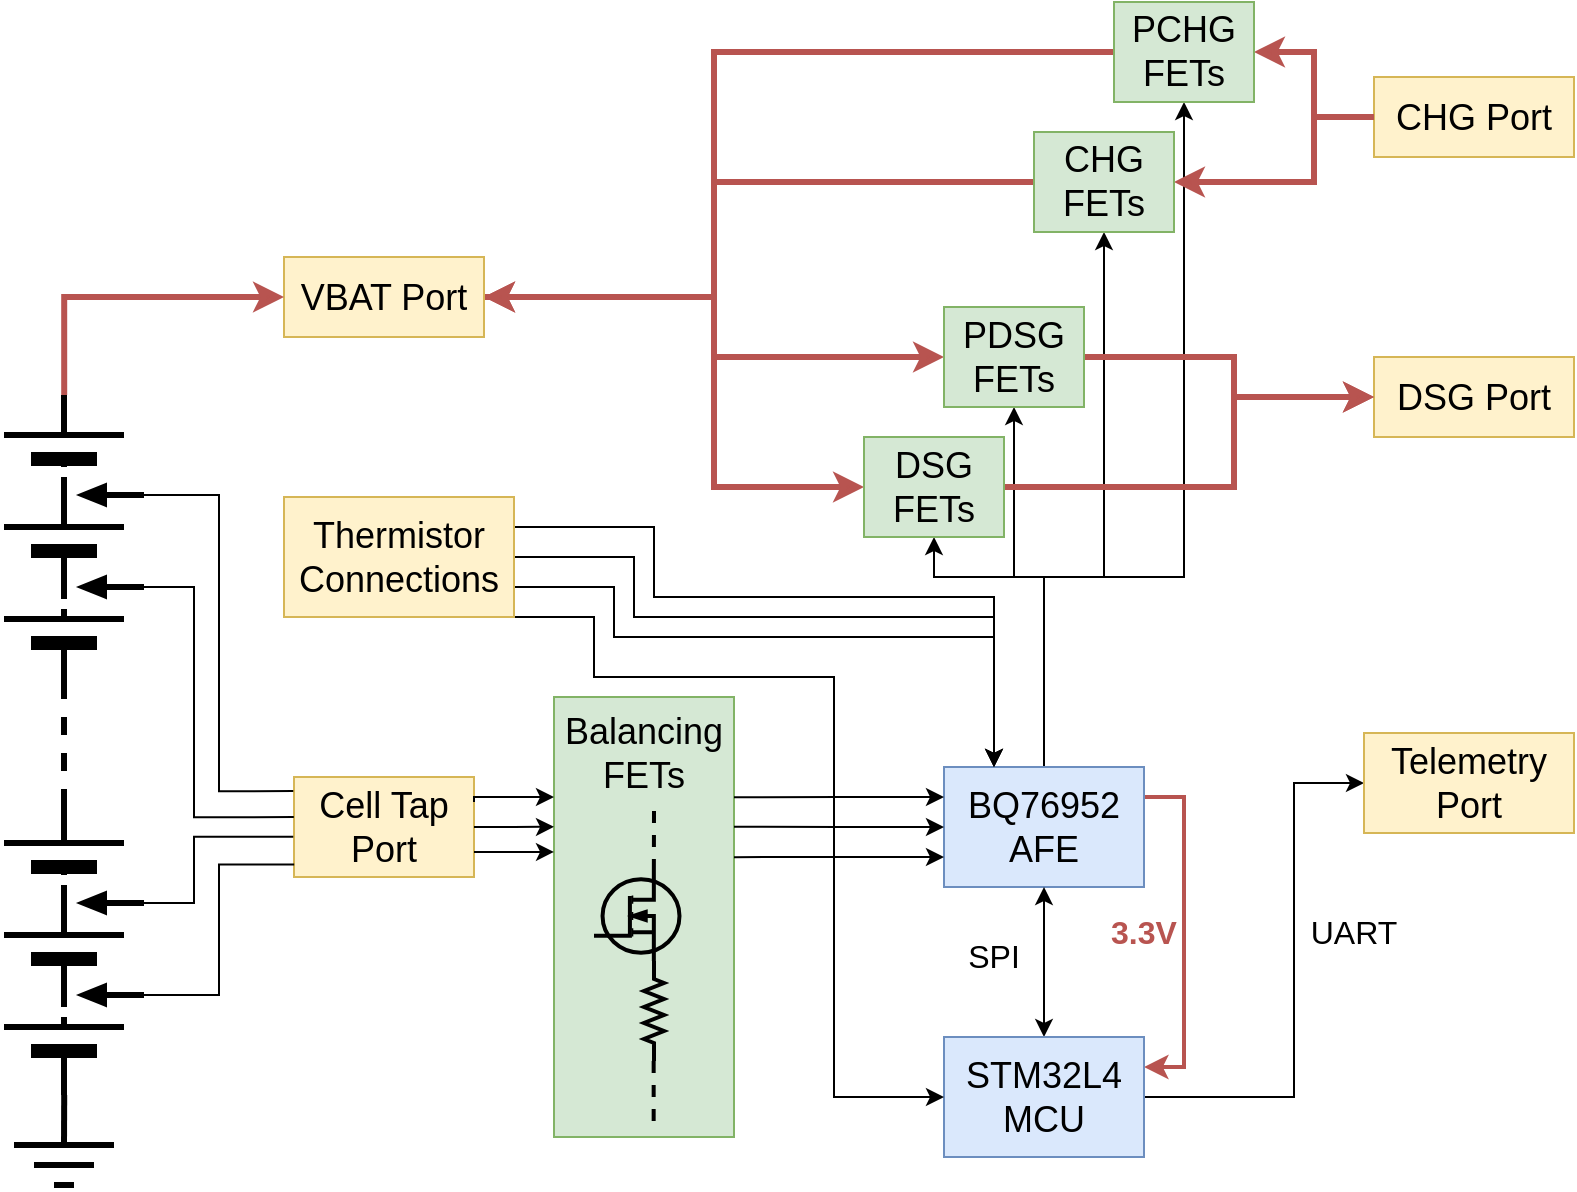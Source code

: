 <mxfile version="24.7.17">
  <diagram name="Page-1" id="I06JD7s5903AaB4Gt75M">
    <mxGraphModel dx="1434" dy="844" grid="1" gridSize="10" guides="1" tooltips="1" connect="1" arrows="1" fold="1" page="1" pageScale="1" pageWidth="1100" pageHeight="850" math="0" shadow="0">
      <root>
        <mxCell id="0" />
        <mxCell id="1" parent="0" />
        <mxCell id="kok-5sc6x9ddPHWBD1qY-57" style="edgeStyle=orthogonalEdgeStyle;rounded=0;orthogonalLoop=1;jettySize=auto;html=1;exitX=0.5;exitY=0;exitDx=0;exitDy=0;entryX=0.5;entryY=1;entryDx=0;entryDy=0;" edge="1" parent="1" source="kok-5sc6x9ddPHWBD1qY-1" target="kok-5sc6x9ddPHWBD1qY-6">
          <mxGeometry relative="1" as="geometry">
            <Array as="points">
              <mxPoint x="685" y="416.5" />
              <mxPoint x="630" y="416.5" />
            </Array>
          </mxGeometry>
        </mxCell>
        <mxCell id="kok-5sc6x9ddPHWBD1qY-58" style="edgeStyle=orthogonalEdgeStyle;rounded=0;orthogonalLoop=1;jettySize=auto;html=1;exitX=0.5;exitY=0;exitDx=0;exitDy=0;entryX=0.5;entryY=1;entryDx=0;entryDy=0;" edge="1" parent="1" source="kok-5sc6x9ddPHWBD1qY-1" target="kok-5sc6x9ddPHWBD1qY-9">
          <mxGeometry relative="1" as="geometry">
            <Array as="points">
              <mxPoint x="685" y="416.5" />
              <mxPoint x="670" y="416.5" />
            </Array>
          </mxGeometry>
        </mxCell>
        <mxCell id="kok-5sc6x9ddPHWBD1qY-59" style="edgeStyle=orthogonalEdgeStyle;rounded=0;orthogonalLoop=1;jettySize=auto;html=1;exitX=0.5;exitY=0;exitDx=0;exitDy=0;entryX=0.5;entryY=1;entryDx=0;entryDy=0;" edge="1" parent="1" source="kok-5sc6x9ddPHWBD1qY-1" target="kok-5sc6x9ddPHWBD1qY-7">
          <mxGeometry relative="1" as="geometry">
            <Array as="points">
              <mxPoint x="685" y="416.5" />
              <mxPoint x="715" y="416.5" />
            </Array>
          </mxGeometry>
        </mxCell>
        <mxCell id="kok-5sc6x9ddPHWBD1qY-60" style="edgeStyle=orthogonalEdgeStyle;rounded=0;orthogonalLoop=1;jettySize=auto;html=1;exitX=0.5;exitY=0;exitDx=0;exitDy=0;entryX=0.5;entryY=1;entryDx=0;entryDy=0;" edge="1" parent="1" source="kok-5sc6x9ddPHWBD1qY-1" target="kok-5sc6x9ddPHWBD1qY-10">
          <mxGeometry relative="1" as="geometry">
            <Array as="points">
              <mxPoint x="685" y="416.5" />
              <mxPoint x="755" y="416.5" />
            </Array>
          </mxGeometry>
        </mxCell>
        <mxCell id="kok-5sc6x9ddPHWBD1qY-65" style="edgeStyle=orthogonalEdgeStyle;rounded=0;orthogonalLoop=1;jettySize=auto;html=1;exitX=1;exitY=0.25;exitDx=0;exitDy=0;entryX=1;entryY=0.25;entryDx=0;entryDy=0;fillColor=#f8cecc;strokeColor=#b85450;strokeWidth=2;" edge="1" parent="1" source="kok-5sc6x9ddPHWBD1qY-1" target="kok-5sc6x9ddPHWBD1qY-2">
          <mxGeometry relative="1" as="geometry" />
        </mxCell>
        <mxCell id="kok-5sc6x9ddPHWBD1qY-1" value="BQ76952 AFE" style="rounded=0;whiteSpace=wrap;html=1;fillColor=#dae8fc;strokeColor=#6c8ebf;fontSize=18;" vertex="1" parent="1">
          <mxGeometry x="635" y="511.5" width="100" height="60" as="geometry" />
        </mxCell>
        <mxCell id="kok-5sc6x9ddPHWBD1qY-67" style="edgeStyle=orthogonalEdgeStyle;rounded=0;orthogonalLoop=1;jettySize=auto;html=1;exitX=0.5;exitY=0;exitDx=0;exitDy=0;entryX=0.5;entryY=1;entryDx=0;entryDy=0;startArrow=classic;startFill=1;" edge="1" parent="1" source="kok-5sc6x9ddPHWBD1qY-2" target="kok-5sc6x9ddPHWBD1qY-1">
          <mxGeometry relative="1" as="geometry" />
        </mxCell>
        <mxCell id="kok-5sc6x9ddPHWBD1qY-70" style="edgeStyle=orthogonalEdgeStyle;rounded=0;orthogonalLoop=1;jettySize=auto;html=1;exitX=1;exitY=0.5;exitDx=0;exitDy=0;entryX=0;entryY=0.5;entryDx=0;entryDy=0;" edge="1" parent="1" source="kok-5sc6x9ddPHWBD1qY-2" target="kok-5sc6x9ddPHWBD1qY-69">
          <mxGeometry relative="1" as="geometry">
            <Array as="points">
              <mxPoint x="810" y="676.5" />
              <mxPoint x="810" y="519.5" />
            </Array>
          </mxGeometry>
        </mxCell>
        <mxCell id="kok-5sc6x9ddPHWBD1qY-2" value="STM32L4 MCU" style="rounded=0;whiteSpace=wrap;html=1;fillColor=#dae8fc;strokeColor=#6c8ebf;fontSize=18;" vertex="1" parent="1">
          <mxGeometry x="635" y="646.5" width="100" height="60" as="geometry" />
        </mxCell>
        <mxCell id="kok-5sc6x9ddPHWBD1qY-11" style="edgeStyle=orthogonalEdgeStyle;rounded=0;orthogonalLoop=1;jettySize=auto;html=1;exitX=1;exitY=0.5;exitDx=0;exitDy=0;entryX=0;entryY=0.5;entryDx=0;entryDy=0;fillColor=#f8cecc;strokeColor=#b85450;strokeWidth=3;" edge="1" parent="1" source="kok-5sc6x9ddPHWBD1qY-3" target="kok-5sc6x9ddPHWBD1qY-6">
          <mxGeometry relative="1" as="geometry">
            <Array as="points">
              <mxPoint x="520" y="276.5" />
              <mxPoint x="520" y="371.5" />
            </Array>
          </mxGeometry>
        </mxCell>
        <mxCell id="kok-5sc6x9ddPHWBD1qY-12" style="edgeStyle=orthogonalEdgeStyle;rounded=0;orthogonalLoop=1;jettySize=auto;html=1;exitX=1;exitY=0.5;exitDx=0;exitDy=0;entryX=0;entryY=0.5;entryDx=0;entryDy=0;fillColor=#f8cecc;strokeColor=#b85450;strokeWidth=3;" edge="1" parent="1" source="kok-5sc6x9ddPHWBD1qY-3" target="kok-5sc6x9ddPHWBD1qY-9">
          <mxGeometry relative="1" as="geometry">
            <Array as="points">
              <mxPoint x="520" y="276.5" />
              <mxPoint x="520" y="306.5" />
            </Array>
          </mxGeometry>
        </mxCell>
        <mxCell id="kok-5sc6x9ddPHWBD1qY-13" style="edgeStyle=orthogonalEdgeStyle;rounded=0;orthogonalLoop=1;jettySize=auto;html=1;exitX=1;exitY=0.5;exitDx=0;exitDy=0;entryX=0;entryY=0.5;entryDx=0;entryDy=0;fillColor=#f8cecc;strokeColor=#b85450;strokeWidth=3;endArrow=none;endFill=0;startArrow=classic;startFill=1;" edge="1" parent="1" source="kok-5sc6x9ddPHWBD1qY-3" target="kok-5sc6x9ddPHWBD1qY-7">
          <mxGeometry relative="1" as="geometry">
            <Array as="points">
              <mxPoint x="520" y="276.5" />
              <mxPoint x="520" y="219.5" />
            </Array>
          </mxGeometry>
        </mxCell>
        <mxCell id="kok-5sc6x9ddPHWBD1qY-14" style="edgeStyle=orthogonalEdgeStyle;rounded=0;orthogonalLoop=1;jettySize=auto;html=1;exitX=1;exitY=0.5;exitDx=0;exitDy=0;entryX=0;entryY=0.5;entryDx=0;entryDy=0;fillColor=#f8cecc;strokeColor=#b85450;strokeWidth=3;endArrow=none;endFill=0;startArrow=classic;startFill=1;" edge="1" parent="1" source="kok-5sc6x9ddPHWBD1qY-3" target="kok-5sc6x9ddPHWBD1qY-10">
          <mxGeometry relative="1" as="geometry">
            <Array as="points">
              <mxPoint x="520" y="276.5" />
              <mxPoint x="520" y="154.5" />
            </Array>
          </mxGeometry>
        </mxCell>
        <mxCell id="kok-5sc6x9ddPHWBD1qY-3" value="VBAT Port" style="rounded=0;whiteSpace=wrap;html=1;fillColor=#fff2cc;strokeColor=#d6b656;fontSize=18;" vertex="1" parent="1">
          <mxGeometry x="305" y="256.5" width="100" height="40" as="geometry" />
        </mxCell>
        <mxCell id="kok-5sc6x9ddPHWBD1qY-4" value="CHG Port" style="rounded=0;whiteSpace=wrap;html=1;fillColor=#fff2cc;strokeColor=#d6b656;fontSize=18;" vertex="1" parent="1">
          <mxGeometry x="850" y="166.5" width="100" height="40" as="geometry" />
        </mxCell>
        <mxCell id="kok-5sc6x9ddPHWBD1qY-5" value="DSG Port" style="rounded=0;whiteSpace=wrap;html=1;fillColor=#fff2cc;strokeColor=#d6b656;fontSize=18;" vertex="1" parent="1">
          <mxGeometry x="850" y="306.5" width="100" height="40" as="geometry" />
        </mxCell>
        <mxCell id="kok-5sc6x9ddPHWBD1qY-19" style="edgeStyle=orthogonalEdgeStyle;rounded=0;orthogonalLoop=1;jettySize=auto;html=1;exitX=1;exitY=0.5;exitDx=0;exitDy=0;entryX=0;entryY=0.5;entryDx=0;entryDy=0;fillColor=#f8cecc;strokeColor=#b85450;strokeWidth=3;" edge="1" parent="1" source="kok-5sc6x9ddPHWBD1qY-6" target="kok-5sc6x9ddPHWBD1qY-5">
          <mxGeometry relative="1" as="geometry">
            <Array as="points">
              <mxPoint x="780" y="371.5" />
              <mxPoint x="780" y="326.5" />
            </Array>
          </mxGeometry>
        </mxCell>
        <mxCell id="kok-5sc6x9ddPHWBD1qY-6" value="DSG FETs" style="rounded=0;whiteSpace=wrap;html=1;fillColor=#d5e8d4;strokeColor=#82b366;fontSize=18;" vertex="1" parent="1">
          <mxGeometry x="595" y="346.5" width="70" height="50" as="geometry" />
        </mxCell>
        <mxCell id="kok-5sc6x9ddPHWBD1qY-15" style="edgeStyle=orthogonalEdgeStyle;rounded=0;orthogonalLoop=1;jettySize=auto;html=1;exitX=1;exitY=0.5;exitDx=0;exitDy=0;entryX=0;entryY=0.5;entryDx=0;entryDy=0;fillColor=#f8cecc;strokeColor=#b85450;strokeWidth=3;endArrow=none;endFill=0;startArrow=classic;startFill=1;" edge="1" parent="1" source="kok-5sc6x9ddPHWBD1qY-7" target="kok-5sc6x9ddPHWBD1qY-4">
          <mxGeometry relative="1" as="geometry">
            <Array as="points">
              <mxPoint x="820" y="219.5" />
              <mxPoint x="820" y="186.5" />
            </Array>
          </mxGeometry>
        </mxCell>
        <mxCell id="kok-5sc6x9ddPHWBD1qY-7" value="CHG FETs" style="rounded=0;whiteSpace=wrap;html=1;fillColor=#d5e8d4;strokeColor=#82b366;fontSize=18;" vertex="1" parent="1">
          <mxGeometry x="680" y="194" width="70" height="50" as="geometry" />
        </mxCell>
        <mxCell id="kok-5sc6x9ddPHWBD1qY-17" style="edgeStyle=orthogonalEdgeStyle;rounded=0;orthogonalLoop=1;jettySize=auto;html=1;exitX=1;exitY=0.5;exitDx=0;exitDy=0;entryX=0;entryY=0.5;entryDx=0;entryDy=0;fillColor=#f8cecc;strokeColor=#b85450;strokeWidth=3;" edge="1" parent="1" source="kok-5sc6x9ddPHWBD1qY-9" target="kok-5sc6x9ddPHWBD1qY-5">
          <mxGeometry relative="1" as="geometry">
            <Array as="points">
              <mxPoint x="780" y="306.5" />
              <mxPoint x="780" y="326.5" />
            </Array>
          </mxGeometry>
        </mxCell>
        <mxCell id="kok-5sc6x9ddPHWBD1qY-9" value="PDSG FETs" style="rounded=0;whiteSpace=wrap;html=1;fillColor=#d5e8d4;strokeColor=#82b366;fontSize=18;" vertex="1" parent="1">
          <mxGeometry x="635" y="281.5" width="70" height="50" as="geometry" />
        </mxCell>
        <mxCell id="kok-5sc6x9ddPHWBD1qY-16" style="edgeStyle=orthogonalEdgeStyle;rounded=0;orthogonalLoop=1;jettySize=auto;html=1;exitX=1;exitY=0.5;exitDx=0;exitDy=0;entryX=0;entryY=0.5;entryDx=0;entryDy=0;fillColor=#f8cecc;strokeColor=#b85450;strokeWidth=3;endArrow=none;endFill=0;startArrow=classic;startFill=1;" edge="1" parent="1" source="kok-5sc6x9ddPHWBD1qY-10" target="kok-5sc6x9ddPHWBD1qY-4">
          <mxGeometry relative="1" as="geometry" />
        </mxCell>
        <mxCell id="kok-5sc6x9ddPHWBD1qY-10" value="PCHG FETs" style="rounded=0;whiteSpace=wrap;html=1;fillColor=#d5e8d4;strokeColor=#82b366;fontSize=18;" vertex="1" parent="1">
          <mxGeometry x="720" y="129" width="70" height="50" as="geometry" />
        </mxCell>
        <mxCell id="kok-5sc6x9ddPHWBD1qY-20" value="Cell Tap Port" style="rounded=0;whiteSpace=wrap;html=1;fillColor=#fff2cc;strokeColor=#d6b656;fontSize=18;" vertex="1" parent="1">
          <mxGeometry x="310" y="516.5" width="90" height="50" as="geometry" />
        </mxCell>
        <mxCell id="kok-5sc6x9ddPHWBD1qY-21" value="Balancing FETs" style="rounded=0;whiteSpace=wrap;html=1;fillColor=#d5e8d4;strokeColor=#82b366;fontSize=18;verticalAlign=top;" vertex="1" parent="1">
          <mxGeometry x="440" y="476.5" width="90" height="220" as="geometry" />
        </mxCell>
        <mxCell id="kok-5sc6x9ddPHWBD1qY-37" style="edgeStyle=orthogonalEdgeStyle;rounded=0;orthogonalLoop=1;jettySize=auto;html=1;exitX=0.5;exitY=1;exitDx=0;exitDy=0;exitPerimeter=0;endArrow=none;endFill=0;entryX=-0.004;entryY=0.598;entryDx=0;entryDy=0;entryPerimeter=0;" edge="1" parent="1" source="kok-5sc6x9ddPHWBD1qY-23" target="kok-5sc6x9ddPHWBD1qY-20">
          <mxGeometry relative="1" as="geometry">
            <mxPoint x="340" y="546.5" as="targetPoint" />
            <Array as="points">
              <mxPoint x="260" y="579.5" />
              <mxPoint x="260" y="546.5" />
            </Array>
          </mxGeometry>
        </mxCell>
        <mxCell id="kok-5sc6x9ddPHWBD1qY-23" value="" style="pointerEvents=1;verticalLabelPosition=bottom;shadow=0;dashed=0;align=center;fillColor=strokeColor;html=1;verticalAlign=top;strokeWidth=3;shape=mxgraph.electrical.miscellaneous.multicell_battery_tapped;rotation=-90;" vertex="1" parent="1">
          <mxGeometry x="150" y="544.5" width="100" height="70" as="geometry" />
        </mxCell>
        <mxCell id="kok-5sc6x9ddPHWBD1qY-25" value="" style="endArrow=none;html=1;rounded=0;strokeWidth=3;entryX=0;entryY=0.43;entryDx=0;entryDy=0;entryPerimeter=0;" edge="1" parent="1" target="kok-5sc6x9ddPHWBD1qY-22">
          <mxGeometry width="50" height="50" relative="1" as="geometry">
            <mxPoint x="195" y="700.5" as="sourcePoint" />
            <mxPoint x="200" y="720.5" as="targetPoint" />
          </mxGeometry>
        </mxCell>
        <mxCell id="kok-5sc6x9ddPHWBD1qY-26" value="" style="endArrow=none;html=1;rounded=0;strokeWidth=3;" edge="1" parent="1">
          <mxGeometry width="50" height="50" relative="1" as="geometry">
            <mxPoint x="170" y="700.5" as="sourcePoint" />
            <mxPoint x="220" y="700.5" as="targetPoint" />
          </mxGeometry>
        </mxCell>
        <mxCell id="kok-5sc6x9ddPHWBD1qY-27" value="" style="endArrow=none;html=1;rounded=0;strokeWidth=3;" edge="1" parent="1">
          <mxGeometry width="50" height="50" relative="1" as="geometry">
            <mxPoint x="180" y="710.5" as="sourcePoint" />
            <mxPoint x="210" y="710.5" as="targetPoint" />
          </mxGeometry>
        </mxCell>
        <mxCell id="kok-5sc6x9ddPHWBD1qY-28" value="" style="endArrow=none;html=1;rounded=0;strokeWidth=3;" edge="1" parent="1">
          <mxGeometry width="50" height="50" relative="1" as="geometry">
            <mxPoint x="190" y="720.5" as="sourcePoint" />
            <mxPoint x="200" y="720.5" as="targetPoint" />
          </mxGeometry>
        </mxCell>
        <mxCell id="kok-5sc6x9ddPHWBD1qY-31" value="" style="endArrow=none;dashed=1;html=1;rounded=0;strokeWidth=3;" edge="1" parent="1">
          <mxGeometry width="50" height="50" relative="1" as="geometry">
            <mxPoint x="195" y="531.5" as="sourcePoint" />
            <mxPoint x="195" y="471.5" as="targetPoint" />
          </mxGeometry>
        </mxCell>
        <mxCell id="kok-5sc6x9ddPHWBD1qY-34" style="edgeStyle=orthogonalEdgeStyle;rounded=0;orthogonalLoop=1;jettySize=auto;html=1;exitX=1;exitY=0.43;exitDx=0;exitDy=0;exitPerimeter=0;entryX=0;entryY=0.5;entryDx=0;entryDy=0;fillColor=#f8cecc;strokeColor=#b85450;strokeWidth=3;" edge="1" parent="1" source="kok-5sc6x9ddPHWBD1qY-33" target="kok-5sc6x9ddPHWBD1qY-3">
          <mxGeometry relative="1" as="geometry" />
        </mxCell>
        <mxCell id="kok-5sc6x9ddPHWBD1qY-35" style="edgeStyle=orthogonalEdgeStyle;rounded=0;orthogonalLoop=1;jettySize=auto;html=1;exitX=0.5;exitY=1;exitDx=0;exitDy=0;exitPerimeter=0;entryX=-0.004;entryY=0.141;entryDx=0;entryDy=0;endArrow=none;endFill=0;entryPerimeter=0;" edge="1" parent="1" source="kok-5sc6x9ddPHWBD1qY-33" target="kok-5sc6x9ddPHWBD1qY-20">
          <mxGeometry relative="1" as="geometry" />
        </mxCell>
        <mxCell id="kok-5sc6x9ddPHWBD1qY-33" value="" style="pointerEvents=1;verticalLabelPosition=bottom;shadow=0;dashed=0;align=center;fillColor=strokeColor;html=1;verticalAlign=top;strokeWidth=3;shape=mxgraph.electrical.miscellaneous.multicell_battery_tapped;rotation=-90;" vertex="1" parent="1">
          <mxGeometry x="150" y="340.5" width="100" height="70" as="geometry" />
        </mxCell>
        <mxCell id="kok-5sc6x9ddPHWBD1qY-36" style="edgeStyle=orthogonalEdgeStyle;rounded=0;orthogonalLoop=1;jettySize=auto;html=1;exitX=0.5;exitY=1;exitDx=0;exitDy=0;exitPerimeter=0;endArrow=none;endFill=0;entryX=-0.001;entryY=0.401;entryDx=0;entryDy=0;entryPerimeter=0;" edge="1" parent="1" source="kok-5sc6x9ddPHWBD1qY-32" target="kok-5sc6x9ddPHWBD1qY-20">
          <mxGeometry relative="1" as="geometry">
            <mxPoint x="320" y="536.5" as="targetPoint" />
            <Array as="points">
              <mxPoint x="260" y="421.5" />
              <mxPoint x="260" y="536.5" />
            </Array>
          </mxGeometry>
        </mxCell>
        <mxCell id="kok-5sc6x9ddPHWBD1qY-32" value="" style="pointerEvents=1;verticalLabelPosition=bottom;shadow=0;dashed=0;align=center;fillColor=strokeColor;html=1;verticalAlign=top;strokeWidth=3;shape=mxgraph.electrical.miscellaneous.multicell_battery_tapped;rotation=-90;" vertex="1" parent="1">
          <mxGeometry x="150" y="386.5" width="100" height="70" as="geometry" />
        </mxCell>
        <mxCell id="kok-5sc6x9ddPHWBD1qY-22" value="" style="pointerEvents=1;verticalLabelPosition=bottom;shadow=0;dashed=0;align=center;fillColor=strokeColor;html=1;verticalAlign=top;strokeWidth=3;shape=mxgraph.electrical.miscellaneous.multicell_battery_tapped;rotation=-90;" vertex="1" parent="1">
          <mxGeometry x="150" y="590.5" width="100" height="70" as="geometry" />
        </mxCell>
        <mxCell id="kok-5sc6x9ddPHWBD1qY-39" style="edgeStyle=orthogonalEdgeStyle;rounded=0;orthogonalLoop=1;jettySize=auto;html=1;exitX=0.5;exitY=1;exitDx=0;exitDy=0;exitPerimeter=0;entryX=0.001;entryY=0.874;entryDx=0;entryDy=0;entryPerimeter=0;endArrow=none;endFill=0;" edge="1" parent="1" source="kok-5sc6x9ddPHWBD1qY-22" target="kok-5sc6x9ddPHWBD1qY-20">
          <mxGeometry relative="1" as="geometry" />
        </mxCell>
        <mxCell id="kok-5sc6x9ddPHWBD1qY-41" style="edgeStyle=orthogonalEdgeStyle;rounded=0;orthogonalLoop=1;jettySize=auto;html=1;exitX=0.7;exitY=0;exitDx=0;exitDy=0;exitPerimeter=0;dashed=1;endArrow=none;endFill=0;strokeWidth=2;" edge="1" parent="1" source="kok-5sc6x9ddPHWBD1qY-40">
          <mxGeometry relative="1" as="geometry">
            <mxPoint x="490" y="533.5" as="targetPoint" />
          </mxGeometry>
        </mxCell>
        <mxCell id="kok-5sc6x9ddPHWBD1qY-40" value="" style="verticalLabelPosition=bottom;shadow=0;dashed=0;align=center;html=1;verticalAlign=top;shape=mxgraph.electrical.mosfets1.mosfet_ic_n;fillColor=none;strokeWidth=2;" vertex="1" parent="1">
          <mxGeometry x="460" y="563.5" width="42.75" height="45" as="geometry" />
        </mxCell>
        <mxCell id="kok-5sc6x9ddPHWBD1qY-42" value="" style="pointerEvents=1;verticalLabelPosition=bottom;shadow=0;dashed=0;align=center;html=1;verticalAlign=top;shape=mxgraph.electrical.resistors.resistor_2;strokeWidth=2;rotation=-90;" vertex="1" parent="1">
          <mxGeometry x="465" y="628.5" width="50" height="10" as="geometry" />
        </mxCell>
        <mxCell id="kok-5sc6x9ddPHWBD1qY-44" style="edgeStyle=orthogonalEdgeStyle;rounded=0;orthogonalLoop=1;jettySize=auto;html=1;exitX=0.7;exitY=0;exitDx=0;exitDy=0;exitPerimeter=0;dashed=1;endArrow=none;endFill=0;strokeWidth=2;" edge="1" parent="1">
          <mxGeometry relative="1" as="geometry">
            <mxPoint x="489.83" y="658.5" as="targetPoint" />
            <mxPoint x="489.83" y="688.5" as="sourcePoint" />
          </mxGeometry>
        </mxCell>
        <mxCell id="kok-5sc6x9ddPHWBD1qY-45" style="edgeStyle=orthogonalEdgeStyle;rounded=0;orthogonalLoop=1;jettySize=auto;html=1;exitX=1;exitY=0.25;exitDx=0;exitDy=0;" edge="1" parent="1" source="kok-5sc6x9ddPHWBD1qY-20">
          <mxGeometry relative="1" as="geometry">
            <mxPoint x="440" y="526.5" as="targetPoint" />
            <Array as="points">
              <mxPoint x="400" y="526.5" />
              <mxPoint x="420" y="526.5" />
            </Array>
          </mxGeometry>
        </mxCell>
        <mxCell id="kok-5sc6x9ddPHWBD1qY-46" style="edgeStyle=orthogonalEdgeStyle;rounded=0;orthogonalLoop=1;jettySize=auto;html=1;exitX=1;exitY=0.5;exitDx=0;exitDy=0;entryX=0;entryY=0.295;entryDx=0;entryDy=0;entryPerimeter=0;" edge="1" parent="1" source="kok-5sc6x9ddPHWBD1qY-20" target="kok-5sc6x9ddPHWBD1qY-21">
          <mxGeometry relative="1" as="geometry" />
        </mxCell>
        <mxCell id="kok-5sc6x9ddPHWBD1qY-47" style="edgeStyle=orthogonalEdgeStyle;rounded=0;orthogonalLoop=1;jettySize=auto;html=1;exitX=1;exitY=0.75;exitDx=0;exitDy=0;entryX=0;entryY=0.352;entryDx=0;entryDy=0;entryPerimeter=0;" edge="1" parent="1" source="kok-5sc6x9ddPHWBD1qY-20" target="kok-5sc6x9ddPHWBD1qY-21">
          <mxGeometry relative="1" as="geometry" />
        </mxCell>
        <mxCell id="kok-5sc6x9ddPHWBD1qY-53" style="edgeStyle=orthogonalEdgeStyle;rounded=0;orthogonalLoop=1;jettySize=auto;html=1;exitX=0;exitY=0.75;exitDx=0;exitDy=0;entryX=1;entryY=0.364;entryDx=0;entryDy=0;entryPerimeter=0;endArrow=none;endFill=0;startArrow=classic;startFill=1;" edge="1" parent="1" source="kok-5sc6x9ddPHWBD1qY-1" target="kok-5sc6x9ddPHWBD1qY-21">
          <mxGeometry relative="1" as="geometry" />
        </mxCell>
        <mxCell id="kok-5sc6x9ddPHWBD1qY-54" style="edgeStyle=orthogonalEdgeStyle;rounded=0;orthogonalLoop=1;jettySize=auto;html=1;exitX=0;exitY=0.5;exitDx=0;exitDy=0;entryX=1;entryY=0.295;entryDx=0;entryDy=0;entryPerimeter=0;endArrow=none;endFill=0;startArrow=classic;startFill=1;" edge="1" parent="1" source="kok-5sc6x9ddPHWBD1qY-1" target="kok-5sc6x9ddPHWBD1qY-21">
          <mxGeometry relative="1" as="geometry" />
        </mxCell>
        <mxCell id="kok-5sc6x9ddPHWBD1qY-55" style="edgeStyle=orthogonalEdgeStyle;rounded=0;orthogonalLoop=1;jettySize=auto;html=1;exitX=0;exitY=0.25;exitDx=0;exitDy=0;entryX=1;entryY=0.228;entryDx=0;entryDy=0;entryPerimeter=0;endArrow=none;endFill=0;startArrow=classic;startFill=1;" edge="1" parent="1" source="kok-5sc6x9ddPHWBD1qY-1" target="kok-5sc6x9ddPHWBD1qY-21">
          <mxGeometry relative="1" as="geometry" />
        </mxCell>
        <mxCell id="kok-5sc6x9ddPHWBD1qY-61" style="edgeStyle=orthogonalEdgeStyle;rounded=0;orthogonalLoop=1;jettySize=auto;html=1;exitX=1;exitY=0.5;exitDx=0;exitDy=0;entryX=0.25;entryY=0;entryDx=0;entryDy=0;" edge="1" parent="1" source="kok-5sc6x9ddPHWBD1qY-56" target="kok-5sc6x9ddPHWBD1qY-1">
          <mxGeometry relative="1" as="geometry">
            <Array as="points">
              <mxPoint x="480" y="406.5" />
              <mxPoint x="480" y="436.5" />
              <mxPoint x="660" y="436.5" />
            </Array>
          </mxGeometry>
        </mxCell>
        <mxCell id="kok-5sc6x9ddPHWBD1qY-62" style="edgeStyle=orthogonalEdgeStyle;rounded=0;orthogonalLoop=1;jettySize=auto;html=1;exitX=1;exitY=0.75;exitDx=0;exitDy=0;entryX=0.25;entryY=0;entryDx=0;entryDy=0;" edge="1" parent="1" source="kok-5sc6x9ddPHWBD1qY-56" target="kok-5sc6x9ddPHWBD1qY-1">
          <mxGeometry relative="1" as="geometry">
            <Array as="points">
              <mxPoint x="470" y="421.5" />
              <mxPoint x="470" y="446.5" />
              <mxPoint x="660" y="446.5" />
            </Array>
          </mxGeometry>
        </mxCell>
        <mxCell id="kok-5sc6x9ddPHWBD1qY-63" style="edgeStyle=orthogonalEdgeStyle;rounded=0;orthogonalLoop=1;jettySize=auto;html=1;exitX=1;exitY=0.25;exitDx=0;exitDy=0;entryX=0.25;entryY=0;entryDx=0;entryDy=0;" edge="1" parent="1" source="kok-5sc6x9ddPHWBD1qY-56" target="kok-5sc6x9ddPHWBD1qY-1">
          <mxGeometry relative="1" as="geometry">
            <Array as="points">
              <mxPoint x="490" y="391.5" />
              <mxPoint x="490" y="426.5" />
              <mxPoint x="660" y="426.5" />
            </Array>
          </mxGeometry>
        </mxCell>
        <mxCell id="kok-5sc6x9ddPHWBD1qY-64" style="edgeStyle=orthogonalEdgeStyle;rounded=0;orthogonalLoop=1;jettySize=auto;html=1;exitX=1;exitY=1;exitDx=0;exitDy=0;entryX=0;entryY=0.5;entryDx=0;entryDy=0;" edge="1" parent="1" source="kok-5sc6x9ddPHWBD1qY-56" target="kok-5sc6x9ddPHWBD1qY-2">
          <mxGeometry relative="1" as="geometry">
            <Array as="points">
              <mxPoint x="460" y="436.5" />
              <mxPoint x="460" y="466.5" />
              <mxPoint x="580" y="466.5" />
              <mxPoint x="580" y="676.5" />
            </Array>
          </mxGeometry>
        </mxCell>
        <mxCell id="kok-5sc6x9ddPHWBD1qY-56" value="Thermistor Connections" style="rounded=0;whiteSpace=wrap;html=1;fillColor=#fff2cc;strokeColor=#d6b656;fontSize=18;" vertex="1" parent="1">
          <mxGeometry x="305" y="376.5" width="115" height="60" as="geometry" />
        </mxCell>
        <mxCell id="kok-5sc6x9ddPHWBD1qY-66" value="3.3V" style="text;html=1;align=center;verticalAlign=middle;whiteSpace=wrap;rounded=0;fontColor=#b85450;fontStyle=1;fontSize=16;rotation=0;" vertex="1" parent="1">
          <mxGeometry x="705" y="578.5" width="60" height="30" as="geometry" />
        </mxCell>
        <mxCell id="kok-5sc6x9ddPHWBD1qY-68" value="SPI" style="text;html=1;align=center;verticalAlign=middle;whiteSpace=wrap;rounded=0;fontColor=#000000;fontStyle=0;fontSize=16;rotation=0;" vertex="1" parent="1">
          <mxGeometry x="630" y="590.5" width="60" height="30" as="geometry" />
        </mxCell>
        <mxCell id="kok-5sc6x9ddPHWBD1qY-69" value="Telemetry Port" style="rounded=0;whiteSpace=wrap;html=1;fillColor=#fff2cc;strokeColor=#d6b656;fontSize=18;" vertex="1" parent="1">
          <mxGeometry x="845" y="494.5" width="105" height="50" as="geometry" />
        </mxCell>
        <mxCell id="kok-5sc6x9ddPHWBD1qY-71" value="UART" style="text;html=1;align=center;verticalAlign=middle;whiteSpace=wrap;rounded=0;fontColor=#000000;fontStyle=0;fontSize=16;rotation=0;" vertex="1" parent="1">
          <mxGeometry x="810" y="578.5" width="60" height="30" as="geometry" />
        </mxCell>
      </root>
    </mxGraphModel>
  </diagram>
</mxfile>
